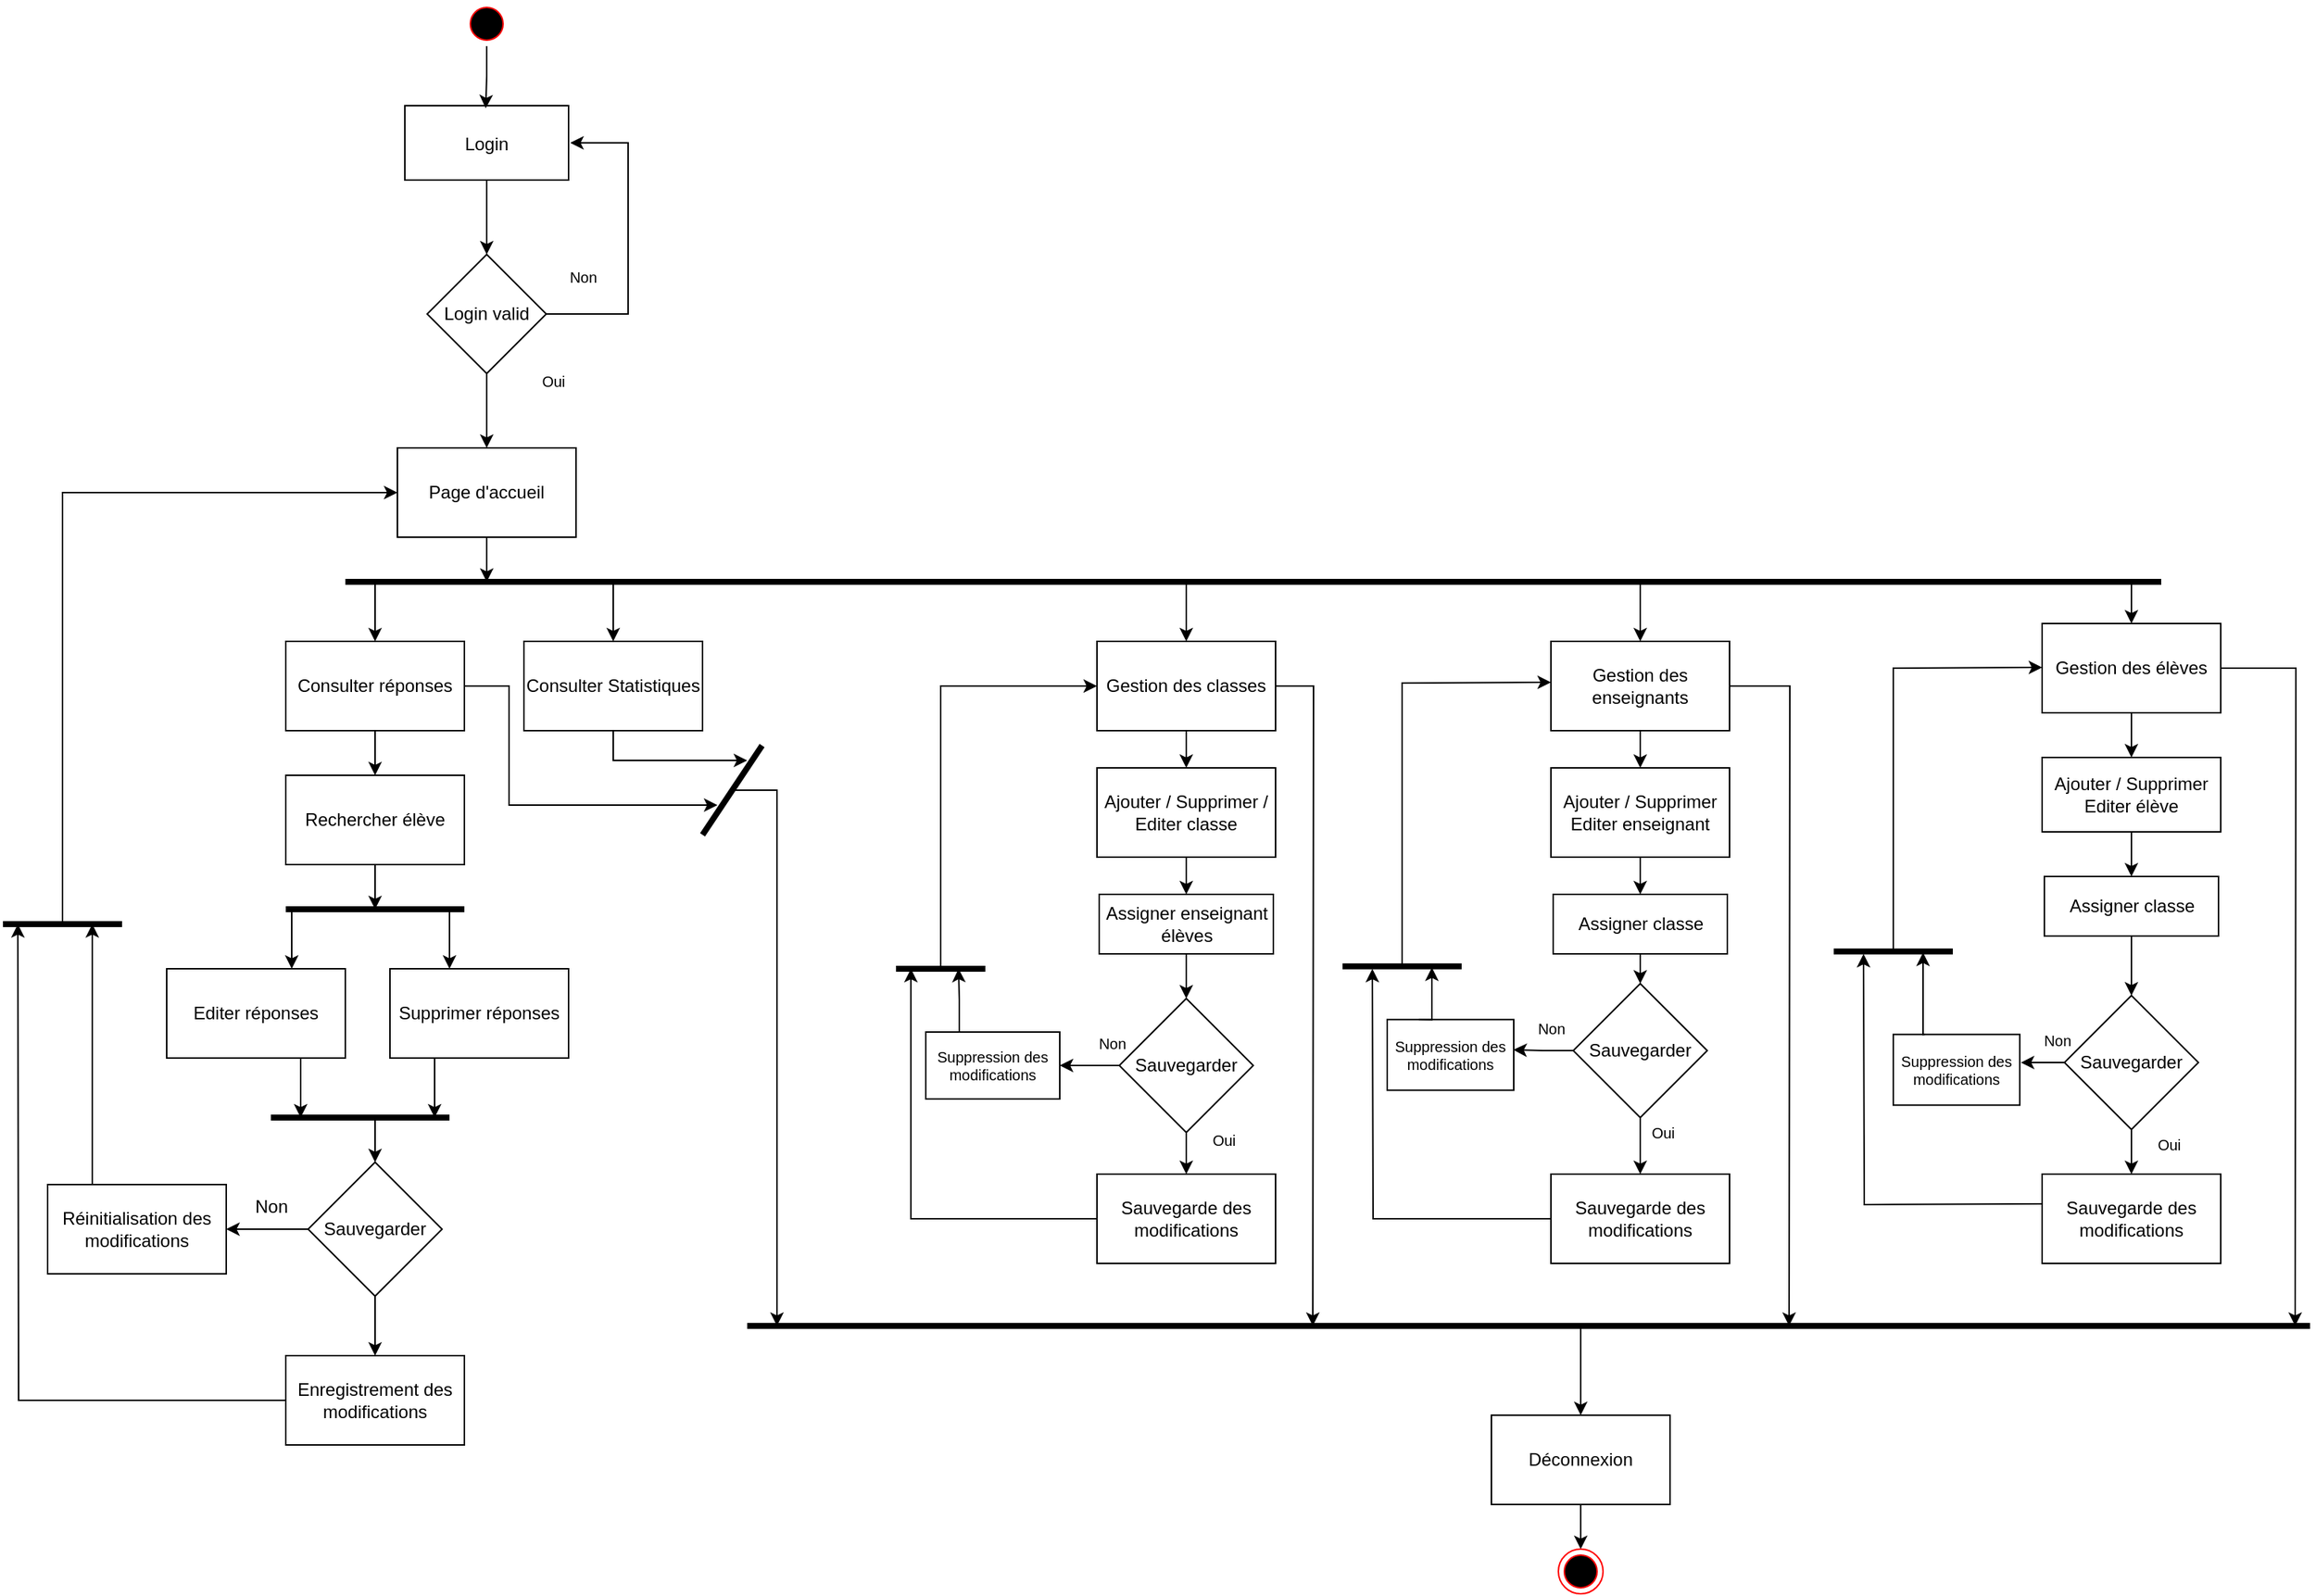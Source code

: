 <mxfile version="19.0.0" type="github">
  <diagram name="Page-1" id="e7e014a7-5840-1c2e-5031-d8a46d1fe8dd">
    <mxGraphModel dx="3820" dy="657" grid="1" gridSize="10" guides="1" tooltips="1" connect="1" arrows="1" fold="1" page="1" pageScale="1" pageWidth="1169" pageHeight="826" background="none" math="0" shadow="0">
      <root>
        <mxCell id="0" />
        <mxCell id="1" parent="0" />
        <mxCell id="5" value="" style="ellipse;shape=startState;fillColor=#000000;strokeColor=#ff0000;" parent="1" vertex="1">
          <mxGeometry x="420" y="1630" width="30" height="30" as="geometry" />
        </mxCell>
        <mxCell id="KSqhROhMekhIrwH0KYsW-9" style="edgeStyle=orthogonalEdgeStyle;rounded=0;orthogonalLoop=1;jettySize=auto;html=1;entryX=0.5;entryY=0;entryDx=0;entryDy=0;" edge="1" parent="1" source="MWQz74-mzpOBfi5y9opP-47" target="KSqhROhMekhIrwH0KYsW-7">
          <mxGeometry relative="1" as="geometry" />
        </mxCell>
        <mxCell id="MWQz74-mzpOBfi5y9opP-47" value="Login valid" style="rhombus;whiteSpace=wrap;html=1;fontColor=default;fillColor=none;" parent="1" vertex="1">
          <mxGeometry x="395" y="1800" width="80" height="80" as="geometry" />
        </mxCell>
        <mxCell id="MWQz74-mzpOBfi5y9opP-90" value="&lt;font style=&quot;font-size: 10px;&quot;&gt;Non&lt;/font&gt;" style="text;html=1;strokeColor=none;fillColor=none;align=center;verticalAlign=middle;whiteSpace=wrap;rounded=0;fontColor=default;" parent="1" vertex="1">
          <mxGeometry x="470" y="1800" width="60" height="30" as="geometry" />
        </mxCell>
        <mxCell id="MWQz74-mzpOBfi5y9opP-97" value="&lt;font style=&quot;font-size: 10px;&quot;&gt;Oui&lt;/font&gt;&lt;span style=&quot;color: rgba(0, 0, 0, 0); font-family: monospace; font-size: 0px; text-align: start;&quot;&gt;%3CmxGraphModel%3E%3Croot%3E%3CmxCell%20id%3D%220%22%2F%3E%3CmxCell%20id%3D%221%22%20parent%3D%220%22%2F%3E%3CmxCell%20id%3D%222%22%20value%3D%22%26lt%3Bfont%20style%3D%26quot%3Bfont-size%3A%2010px%3B%26quot%3B%26gt%3BNon%26lt%3B%2Ffont%26gt%3B%22%20style%3D%22text%3Bhtml%3D1%3BstrokeColor%3Dnone%3BfillColor%3Dnone%3Balign%3Dcenter%3BverticalAlign%3Dmiddle%3BwhiteSpace%3Dwrap%3Brounded%3D0%3BfontColor%3Ddefault%3B%22%20vertex%3D%221%22%20parent%3D%221%22%3E%3CmxGeometry%20x%3D%22320%22%20y%3D%22960%22%20width%3D%2260%22%20height%3D%2230%22%20as%3D%22geometry%22%2F%3E%3C%2FmxCell%3E%3C%2Froot%3E%3C%2FmxGraphModel%3E&lt;/span&gt;" style="text;html=1;strokeColor=none;fillColor=none;align=center;verticalAlign=middle;whiteSpace=wrap;rounded=0;fontColor=default;" parent="1" vertex="1">
          <mxGeometry x="450" y="1870" width="60" height="30" as="geometry" />
        </mxCell>
        <mxCell id="aiCcN-2ICW_fQ1aedBpy-44" style="edgeStyle=orthogonalEdgeStyle;rounded=0;orthogonalLoop=1;jettySize=auto;html=1;strokeWidth=1;" parent="1" source="aiCcN-2ICW_fQ1aedBpy-7" edge="1">
          <mxGeometry relative="1" as="geometry">
            <mxPoint x="590" y="2170" as="targetPoint" />
            <Array as="points">
              <mxPoint x="450" y="2090" />
              <mxPoint x="450" y="2170" />
            </Array>
          </mxGeometry>
        </mxCell>
        <mxCell id="aiCcN-2ICW_fQ1aedBpy-7" value="Consulter réponses" style="rounded=0;whiteSpace=wrap;html=1;fillColor=none;" parent="1" vertex="1">
          <mxGeometry x="300" y="2060" width="120" height="60" as="geometry" />
        </mxCell>
        <mxCell id="aiCcN-2ICW_fQ1aedBpy-23" style="edgeStyle=orthogonalEdgeStyle;rounded=0;orthogonalLoop=1;jettySize=auto;html=1;strokeWidth=1;" parent="1" source="aiCcN-2ICW_fQ1aedBpy-9" edge="1">
          <mxGeometry relative="1" as="geometry">
            <mxPoint x="360" y="2240" as="targetPoint" />
          </mxGeometry>
        </mxCell>
        <mxCell id="aiCcN-2ICW_fQ1aedBpy-9" value="Rechercher élève" style="rounded=0;whiteSpace=wrap;html=1;fillColor=none;" parent="1" vertex="1">
          <mxGeometry x="300" y="2150" width="120" height="60" as="geometry" />
        </mxCell>
        <mxCell id="aiCcN-2ICW_fQ1aedBpy-12" value="" style="endArrow=none;html=1;rounded=0;strokeWidth=4;" parent="1" edge="1">
          <mxGeometry width="50" height="50" relative="1" as="geometry">
            <mxPoint x="340" y="2020" as="sourcePoint" />
            <mxPoint x="1560" y="2020" as="targetPoint" />
          </mxGeometry>
        </mxCell>
        <mxCell id="MWQz74-mzpOBfi5y9opP-52" style="edgeStyle=orthogonalEdgeStyle;rounded=0;orthogonalLoop=1;jettySize=auto;html=1;exitX=0.5;exitY=1;exitDx=0;exitDy=0;entryX=0.494;entryY=0.036;entryDx=0;entryDy=0;entryPerimeter=0;fontColor=default;" parent="1" source="5" target="7" edge="1">
          <mxGeometry relative="1" as="geometry" />
        </mxCell>
        <mxCell id="7" value="Login" style="fillColor=none;" parent="1" vertex="1">
          <mxGeometry x="380" y="1700" width="110" height="50" as="geometry" />
        </mxCell>
        <mxCell id="MWQz74-mzpOBfi5y9opP-49" style="edgeStyle=orthogonalEdgeStyle;rounded=0;orthogonalLoop=1;jettySize=auto;html=1;entryX=0.5;entryY=0;entryDx=0;entryDy=0;fontColor=default;" parent="1" source="7" target="MWQz74-mzpOBfi5y9opP-47" edge="1">
          <mxGeometry relative="1" as="geometry" />
        </mxCell>
        <mxCell id="MWQz74-mzpOBfi5y9opP-48" style="edgeStyle=orthogonalEdgeStyle;rounded=0;orthogonalLoop=1;jettySize=auto;html=1;fontColor=default;exitX=1;exitY=0.5;exitDx=0;exitDy=0;entryX=1.01;entryY=0.5;entryDx=0;entryDy=0;entryPerimeter=0;" parent="1" source="MWQz74-mzpOBfi5y9opP-47" target="7" edge="1">
          <mxGeometry relative="1" as="geometry">
            <mxPoint x="240" y="1690" as="targetPoint" />
            <Array as="points">
              <mxPoint x="530" y="1840" />
              <mxPoint x="530" y="1725" />
            </Array>
          </mxGeometry>
        </mxCell>
        <mxCell id="aiCcN-2ICW_fQ1aedBpy-25" style="edgeStyle=orthogonalEdgeStyle;rounded=0;orthogonalLoop=1;jettySize=auto;html=1;exitX=0.75;exitY=1;exitDx=0;exitDy=0;strokeWidth=1;" parent="1" source="aiCcN-2ICW_fQ1aedBpy-13" edge="1">
          <mxGeometry relative="1" as="geometry">
            <mxPoint x="310" y="2380" as="targetPoint" />
          </mxGeometry>
        </mxCell>
        <mxCell id="aiCcN-2ICW_fQ1aedBpy-13" value="Editer réponses" style="rounded=0;whiteSpace=wrap;html=1;fillColor=none;" parent="1" vertex="1">
          <mxGeometry x="220" y="2280" width="120" height="60" as="geometry" />
        </mxCell>
        <mxCell id="aiCcN-2ICW_fQ1aedBpy-15" value="Consulter Statistiques" style="rounded=0;whiteSpace=wrap;html=1;fillColor=none;" parent="1" vertex="1">
          <mxGeometry x="460" y="2060" width="120" height="60" as="geometry" />
        </mxCell>
        <mxCell id="aiCcN-2ICW_fQ1aedBpy-16" value="" style="endArrow=classic;html=1;rounded=0;strokeWidth=1;entryX=0.5;entryY=0;entryDx=0;entryDy=0;" parent="1" target="aiCcN-2ICW_fQ1aedBpy-7" edge="1">
          <mxGeometry width="50" height="50" relative="1" as="geometry">
            <mxPoint x="360" y="2020" as="sourcePoint" />
            <mxPoint x="700" y="2070" as="targetPoint" />
          </mxGeometry>
        </mxCell>
        <mxCell id="aiCcN-2ICW_fQ1aedBpy-17" value="" style="endArrow=classic;html=1;rounded=0;strokeWidth=1;entryX=0.5;entryY=0;entryDx=0;entryDy=0;" parent="1" target="aiCcN-2ICW_fQ1aedBpy-15" edge="1">
          <mxGeometry width="50" height="50" relative="1" as="geometry">
            <mxPoint x="520" y="2020" as="sourcePoint" />
            <mxPoint x="370" y="2070" as="targetPoint" />
          </mxGeometry>
        </mxCell>
        <mxCell id="aiCcN-2ICW_fQ1aedBpy-18" value="" style="endArrow=none;html=1;rounded=0;strokeWidth=4;" parent="1" edge="1">
          <mxGeometry width="50" height="50" relative="1" as="geometry">
            <mxPoint x="300" y="2240" as="sourcePoint" />
            <mxPoint x="420" y="2240" as="targetPoint" />
          </mxGeometry>
        </mxCell>
        <mxCell id="aiCcN-2ICW_fQ1aedBpy-19" value="" style="endArrow=classic;html=1;rounded=0;strokeWidth=1;" parent="1" edge="1">
          <mxGeometry width="50" height="50" relative="1" as="geometry">
            <mxPoint x="410" y="2240" as="sourcePoint" />
            <mxPoint x="410" y="2280" as="targetPoint" />
          </mxGeometry>
        </mxCell>
        <mxCell id="aiCcN-2ICW_fQ1aedBpy-20" value="" style="endArrow=classic;html=1;rounded=0;strokeWidth=1;" parent="1" edge="1">
          <mxGeometry width="50" height="50" relative="1" as="geometry">
            <mxPoint x="304" y="2240" as="sourcePoint" />
            <mxPoint x="304" y="2280" as="targetPoint" />
          </mxGeometry>
        </mxCell>
        <mxCell id="aiCcN-2ICW_fQ1aedBpy-21" value="" style="endArrow=classic;html=1;rounded=0;strokeWidth=1;exitX=0.5;exitY=1;exitDx=0;exitDy=0;" parent="1" source="aiCcN-2ICW_fQ1aedBpy-7" edge="1">
          <mxGeometry width="50" height="50" relative="1" as="geometry">
            <mxPoint x="650" y="2200" as="sourcePoint" />
            <mxPoint x="360" y="2150" as="targetPoint" />
          </mxGeometry>
        </mxCell>
        <mxCell id="aiCcN-2ICW_fQ1aedBpy-26" style="edgeStyle=orthogonalEdgeStyle;rounded=0;orthogonalLoop=1;jettySize=auto;html=1;exitX=0.25;exitY=1;exitDx=0;exitDy=0;strokeWidth=1;" parent="1" source="aiCcN-2ICW_fQ1aedBpy-22" edge="1">
          <mxGeometry relative="1" as="geometry">
            <mxPoint x="400" y="2380" as="targetPoint" />
          </mxGeometry>
        </mxCell>
        <mxCell id="aiCcN-2ICW_fQ1aedBpy-22" value="Supprimer réponses" style="rounded=0;whiteSpace=wrap;html=1;fillColor=none;" parent="1" vertex="1">
          <mxGeometry x="370" y="2280" width="120" height="60" as="geometry" />
        </mxCell>
        <mxCell id="aiCcN-2ICW_fQ1aedBpy-24" value="" style="endArrow=none;html=1;rounded=0;strokeWidth=4;" parent="1" edge="1">
          <mxGeometry width="50" height="50" relative="1" as="geometry">
            <mxPoint x="290" y="2380" as="sourcePoint" />
            <mxPoint x="410" y="2380" as="targetPoint" />
          </mxGeometry>
        </mxCell>
        <mxCell id="aiCcN-2ICW_fQ1aedBpy-36" style="edgeStyle=orthogonalEdgeStyle;rounded=0;orthogonalLoop=1;jettySize=auto;html=1;entryX=1;entryY=0.5;entryDx=0;entryDy=0;strokeWidth=1;" parent="1" source="aiCcN-2ICW_fQ1aedBpy-28" target="aiCcN-2ICW_fQ1aedBpy-35" edge="1">
          <mxGeometry relative="1" as="geometry" />
        </mxCell>
        <mxCell id="aiCcN-2ICW_fQ1aedBpy-39" value="" style="edgeStyle=orthogonalEdgeStyle;rounded=0;orthogonalLoop=1;jettySize=auto;html=1;strokeWidth=1;" parent="1" source="aiCcN-2ICW_fQ1aedBpy-28" target="aiCcN-2ICW_fQ1aedBpy-38" edge="1">
          <mxGeometry relative="1" as="geometry" />
        </mxCell>
        <mxCell id="aiCcN-2ICW_fQ1aedBpy-28" value="Sauvegarder" style="rhombus;whiteSpace=wrap;html=1;fillColor=none;" parent="1" vertex="1">
          <mxGeometry x="315" y="2410" width="90" height="90" as="geometry" />
        </mxCell>
        <mxCell id="aiCcN-2ICW_fQ1aedBpy-29" value="" style="endArrow=classic;html=1;rounded=0;strokeWidth=1;entryX=0.5;entryY=0;entryDx=0;entryDy=0;" parent="1" target="aiCcN-2ICW_fQ1aedBpy-28" edge="1">
          <mxGeometry width="50" height="50" relative="1" as="geometry">
            <mxPoint x="360" y="2380" as="sourcePoint" />
            <mxPoint x="700" y="2400" as="targetPoint" />
          </mxGeometry>
        </mxCell>
        <mxCell id="aiCcN-2ICW_fQ1aedBpy-33" value="Non" style="text;html=1;align=center;verticalAlign=middle;resizable=0;points=[];autosize=1;strokeColor=none;fillColor=none;" parent="1" vertex="1">
          <mxGeometry x="270" y="2430" width="40" height="20" as="geometry" />
        </mxCell>
        <mxCell id="aiCcN-2ICW_fQ1aedBpy-42" style="edgeStyle=orthogonalEdgeStyle;rounded=0;orthogonalLoop=1;jettySize=auto;html=1;exitX=0.25;exitY=0;exitDx=0;exitDy=0;strokeWidth=1;" parent="1" source="aiCcN-2ICW_fQ1aedBpy-35" edge="1">
          <mxGeometry relative="1" as="geometry">
            <mxPoint x="170" y="2250" as="targetPoint" />
          </mxGeometry>
        </mxCell>
        <mxCell id="aiCcN-2ICW_fQ1aedBpy-35" value="Réinitialisation des modifications" style="rounded=0;whiteSpace=wrap;html=1;fillColor=none;" parent="1" vertex="1">
          <mxGeometry x="140" y="2425" width="120" height="60" as="geometry" />
        </mxCell>
        <mxCell id="aiCcN-2ICW_fQ1aedBpy-40" style="edgeStyle=orthogonalEdgeStyle;rounded=0;orthogonalLoop=1;jettySize=auto;html=1;strokeWidth=1;" parent="1" source="aiCcN-2ICW_fQ1aedBpy-38" edge="1">
          <mxGeometry relative="1" as="geometry">
            <mxPoint x="120" y="2250" as="targetPoint" />
          </mxGeometry>
        </mxCell>
        <mxCell id="aiCcN-2ICW_fQ1aedBpy-38" value="Enregistrement des modifications" style="whiteSpace=wrap;html=1;fillColor=none;strokeColor=rgb(0, 0, 0);fontColor=rgb(0, 0, 0);" parent="1" vertex="1">
          <mxGeometry x="300" y="2540" width="120" height="60" as="geometry" />
        </mxCell>
        <mxCell id="aiCcN-2ICW_fQ1aedBpy-41" value="" style="endArrow=none;html=1;rounded=0;strokeWidth=4;" parent="1" edge="1">
          <mxGeometry width="50" height="50" relative="1" as="geometry">
            <mxPoint x="110" y="2250" as="sourcePoint" />
            <mxPoint x="190" y="2250" as="targetPoint" />
          </mxGeometry>
        </mxCell>
        <mxCell id="aiCcN-2ICW_fQ1aedBpy-43" value="" style="endArrow=classic;html=1;rounded=0;strokeWidth=1;entryX=0;entryY=0.5;entryDx=0;entryDy=0;" parent="1" target="KSqhROhMekhIrwH0KYsW-7" edge="1">
          <mxGeometry width="50" height="50" relative="1" as="geometry">
            <mxPoint x="150" y="2250" as="sourcePoint" />
            <mxPoint x="700" y="2220" as="targetPoint" />
            <Array as="points">
              <mxPoint x="150" y="1960" />
            </Array>
          </mxGeometry>
        </mxCell>
        <mxCell id="aiCcN-2ICW_fQ1aedBpy-46" value="" style="endArrow=classic;html=1;rounded=0;strokeWidth=1;exitX=0.5;exitY=1;exitDx=0;exitDy=0;" parent="1" source="aiCcN-2ICW_fQ1aedBpy-15" edge="1">
          <mxGeometry width="50" height="50" relative="1" as="geometry">
            <mxPoint x="460" y="2140" as="sourcePoint" />
            <mxPoint x="610" y="2140" as="targetPoint" />
            <Array as="points">
              <mxPoint x="520" y="2140" />
            </Array>
          </mxGeometry>
        </mxCell>
        <mxCell id="aiCcN-2ICW_fQ1aedBpy-47" value="" style="endArrow=none;html=1;rounded=0;strokeWidth=4;" parent="1" edge="1">
          <mxGeometry width="50" height="50" relative="1" as="geometry">
            <mxPoint x="580" y="2190" as="sourcePoint" />
            <mxPoint x="620" y="2130" as="targetPoint" />
          </mxGeometry>
        </mxCell>
        <mxCell id="KSqhROhMekhIrwH0KYsW-96" style="edgeStyle=orthogonalEdgeStyle;rounded=0;orthogonalLoop=1;jettySize=auto;html=1;entryX=0.5;entryY=0;entryDx=0;entryDy=0;fontSize=10;" edge="1" parent="1" source="aiCcN-2ICW_fQ1aedBpy-48" target="aiCcN-2ICW_fQ1aedBpy-51">
          <mxGeometry relative="1" as="geometry" />
        </mxCell>
        <mxCell id="aiCcN-2ICW_fQ1aedBpy-48" value="Déconnexion" style="rounded=0;whiteSpace=wrap;html=1;fillColor=none;" parent="1" vertex="1">
          <mxGeometry x="1110" y="2580" width="120" height="60" as="geometry" />
        </mxCell>
        <mxCell id="aiCcN-2ICW_fQ1aedBpy-49" value="" style="endArrow=classic;html=1;rounded=0;strokeWidth=1;" parent="1" edge="1">
          <mxGeometry width="50" height="50" relative="1" as="geometry">
            <mxPoint x="600" y="2160" as="sourcePoint" />
            <mxPoint x="630" y="2520" as="targetPoint" />
            <Array as="points">
              <mxPoint x="630" y="2160" />
            </Array>
          </mxGeometry>
        </mxCell>
        <mxCell id="aiCcN-2ICW_fQ1aedBpy-51" value="" style="ellipse;html=1;shape=endState;fillColor=#000000;strokeColor=#ff0000;" parent="1" vertex="1">
          <mxGeometry x="1155" y="2670" width="30" height="30" as="geometry" />
        </mxCell>
        <mxCell id="KSqhROhMekhIrwH0KYsW-8" style="edgeStyle=orthogonalEdgeStyle;rounded=0;orthogonalLoop=1;jettySize=auto;html=1;" edge="1" parent="1" source="KSqhROhMekhIrwH0KYsW-7">
          <mxGeometry relative="1" as="geometry">
            <mxPoint x="435" y="2020" as="targetPoint" />
          </mxGeometry>
        </mxCell>
        <mxCell id="KSqhROhMekhIrwH0KYsW-7" value="Page d&#39;accueil" style="rounded=0;whiteSpace=wrap;html=1;fillColor=none;" vertex="1" parent="1">
          <mxGeometry x="375" y="1930" width="120" height="60" as="geometry" />
        </mxCell>
        <mxCell id="KSqhROhMekhIrwH0KYsW-14" value="" style="edgeStyle=orthogonalEdgeStyle;rounded=0;orthogonalLoop=1;jettySize=auto;html=1;" edge="1" parent="1" source="KSqhROhMekhIrwH0KYsW-10" target="KSqhROhMekhIrwH0KYsW-13">
          <mxGeometry relative="1" as="geometry" />
        </mxCell>
        <mxCell id="KSqhROhMekhIrwH0KYsW-93" style="edgeStyle=orthogonalEdgeStyle;rounded=0;orthogonalLoop=1;jettySize=auto;html=1;fontSize=10;" edge="1" parent="1" source="KSqhROhMekhIrwH0KYsW-10">
          <mxGeometry relative="1" as="geometry">
            <mxPoint x="990" y="2520" as="targetPoint" />
          </mxGeometry>
        </mxCell>
        <mxCell id="KSqhROhMekhIrwH0KYsW-10" value="Gestion des classes" style="rounded=0;whiteSpace=wrap;html=1;fillColor=none;" vertex="1" parent="1">
          <mxGeometry x="845" y="2060" width="120" height="60" as="geometry" />
        </mxCell>
        <mxCell id="KSqhROhMekhIrwH0KYsW-19" value="" style="edgeStyle=orthogonalEdgeStyle;rounded=0;orthogonalLoop=1;jettySize=auto;html=1;" edge="1" parent="1" source="KSqhROhMekhIrwH0KYsW-11" target="KSqhROhMekhIrwH0KYsW-18">
          <mxGeometry relative="1" as="geometry" />
        </mxCell>
        <mxCell id="KSqhROhMekhIrwH0KYsW-94" style="edgeStyle=orthogonalEdgeStyle;rounded=0;orthogonalLoop=1;jettySize=auto;html=1;fontSize=10;" edge="1" parent="1" source="KSqhROhMekhIrwH0KYsW-11">
          <mxGeometry relative="1" as="geometry">
            <mxPoint x="1310" y="2520" as="targetPoint" />
          </mxGeometry>
        </mxCell>
        <mxCell id="KSqhROhMekhIrwH0KYsW-11" value="Gestion des enseignants" style="rounded=0;whiteSpace=wrap;html=1;fillColor=none;" vertex="1" parent="1">
          <mxGeometry x="1150" y="2060" width="120" height="60" as="geometry" />
        </mxCell>
        <mxCell id="KSqhROhMekhIrwH0KYsW-21" value="" style="edgeStyle=orthogonalEdgeStyle;rounded=0;orthogonalLoop=1;jettySize=auto;html=1;" edge="1" parent="1" source="KSqhROhMekhIrwH0KYsW-12" target="KSqhROhMekhIrwH0KYsW-20">
          <mxGeometry relative="1" as="geometry" />
        </mxCell>
        <mxCell id="KSqhROhMekhIrwH0KYsW-95" style="edgeStyle=orthogonalEdgeStyle;rounded=0;orthogonalLoop=1;jettySize=auto;html=1;fontSize=10;" edge="1" parent="1" source="KSqhROhMekhIrwH0KYsW-12">
          <mxGeometry relative="1" as="geometry">
            <mxPoint x="1650" y="2520" as="targetPoint" />
          </mxGeometry>
        </mxCell>
        <mxCell id="KSqhROhMekhIrwH0KYsW-12" value="Gestion des élèves" style="rounded=0;whiteSpace=wrap;html=1;fillColor=none;" vertex="1" parent="1">
          <mxGeometry x="1480" y="2048" width="120" height="60" as="geometry" />
        </mxCell>
        <mxCell id="KSqhROhMekhIrwH0KYsW-81" style="edgeStyle=orthogonalEdgeStyle;rounded=0;orthogonalLoop=1;jettySize=auto;html=1;exitX=0.5;exitY=1;exitDx=0;exitDy=0;entryX=0.5;entryY=0;entryDx=0;entryDy=0;fontSize=10;" edge="1" parent="1" source="KSqhROhMekhIrwH0KYsW-13" target="KSqhROhMekhIrwH0KYsW-80">
          <mxGeometry relative="1" as="geometry" />
        </mxCell>
        <mxCell id="KSqhROhMekhIrwH0KYsW-13" value="Ajouter / Supprimer / Editer classe" style="whiteSpace=wrap;html=1;fillColor=none;strokeColor=rgb(0, 0, 0);fontColor=rgb(0, 0, 0);rounded=0;" vertex="1" parent="1">
          <mxGeometry x="845" y="2145" width="120" height="60" as="geometry" />
        </mxCell>
        <mxCell id="KSqhROhMekhIrwH0KYsW-34" value="" style="edgeStyle=orthogonalEdgeStyle;rounded=0;orthogonalLoop=1;jettySize=auto;html=1;" edge="1" parent="1" source="KSqhROhMekhIrwH0KYsW-15" target="KSqhROhMekhIrwH0KYsW-33">
          <mxGeometry relative="1" as="geometry" />
        </mxCell>
        <mxCell id="KSqhROhMekhIrwH0KYsW-56" style="edgeStyle=orthogonalEdgeStyle;rounded=0;orthogonalLoop=1;jettySize=auto;html=1;entryX=1;entryY=0.5;entryDx=0;entryDy=0;fontSize=10;" edge="1" parent="1" source="KSqhROhMekhIrwH0KYsW-15" target="KSqhROhMekhIrwH0KYsW-55">
          <mxGeometry relative="1" as="geometry" />
        </mxCell>
        <mxCell id="KSqhROhMekhIrwH0KYsW-15" value="Sauvegarder" style="rhombus;whiteSpace=wrap;html=1;fillColor=none;" vertex="1" parent="1">
          <mxGeometry x="860" y="2300" width="90" height="90" as="geometry" />
        </mxCell>
        <mxCell id="KSqhROhMekhIrwH0KYsW-78" style="edgeStyle=orthogonalEdgeStyle;rounded=0;orthogonalLoop=1;jettySize=auto;html=1;entryX=0.5;entryY=0;entryDx=0;entryDy=0;fontSize=10;" edge="1" parent="1" source="KSqhROhMekhIrwH0KYsW-18" target="KSqhROhMekhIrwH0KYsW-77">
          <mxGeometry relative="1" as="geometry" />
        </mxCell>
        <mxCell id="KSqhROhMekhIrwH0KYsW-18" value="Ajouter / Supprimer Editer enseignant" style="whiteSpace=wrap;html=1;fillColor=none;strokeColor=rgb(0, 0, 0);fontColor=rgb(0, 0, 0);rounded=0;" vertex="1" parent="1">
          <mxGeometry x="1150" y="2145" width="120" height="60" as="geometry" />
        </mxCell>
        <mxCell id="KSqhROhMekhIrwH0KYsW-75" style="edgeStyle=orthogonalEdgeStyle;rounded=0;orthogonalLoop=1;jettySize=auto;html=1;entryX=0.5;entryY=0;entryDx=0;entryDy=0;fontSize=10;" edge="1" parent="1" source="KSqhROhMekhIrwH0KYsW-20" target="KSqhROhMekhIrwH0KYsW-73">
          <mxGeometry relative="1" as="geometry" />
        </mxCell>
        <mxCell id="KSqhROhMekhIrwH0KYsW-20" value="Ajouter / Supprimer Editer élève" style="whiteSpace=wrap;html=1;fillColor=none;strokeColor=rgb(0, 0, 0);fontColor=rgb(0, 0, 0);rounded=0;" vertex="1" parent="1">
          <mxGeometry x="1480" y="2138" width="120" height="50" as="geometry" />
        </mxCell>
        <mxCell id="KSqhROhMekhIrwH0KYsW-36" value="" style="edgeStyle=orthogonalEdgeStyle;rounded=0;orthogonalLoop=1;jettySize=auto;html=1;" edge="1" parent="1" source="KSqhROhMekhIrwH0KYsW-28" target="KSqhROhMekhIrwH0KYsW-35">
          <mxGeometry relative="1" as="geometry" />
        </mxCell>
        <mxCell id="KSqhROhMekhIrwH0KYsW-66" style="edgeStyle=orthogonalEdgeStyle;rounded=0;orthogonalLoop=1;jettySize=auto;html=1;entryX=0.997;entryY=0.428;entryDx=0;entryDy=0;fontSize=10;entryPerimeter=0;" edge="1" parent="1" source="KSqhROhMekhIrwH0KYsW-28" target="KSqhROhMekhIrwH0KYsW-62">
          <mxGeometry relative="1" as="geometry" />
        </mxCell>
        <mxCell id="KSqhROhMekhIrwH0KYsW-28" value="Sauvegarder" style="rhombus;whiteSpace=wrap;html=1;fillColor=none;" vertex="1" parent="1">
          <mxGeometry x="1165" y="2290" width="90" height="90" as="geometry" />
        </mxCell>
        <mxCell id="KSqhROhMekhIrwH0KYsW-38" style="edgeStyle=orthogonalEdgeStyle;rounded=0;orthogonalLoop=1;jettySize=auto;html=1;entryX=0.5;entryY=0;entryDx=0;entryDy=0;" edge="1" parent="1" source="KSqhROhMekhIrwH0KYsW-29" target="KSqhROhMekhIrwH0KYsW-37">
          <mxGeometry relative="1" as="geometry" />
        </mxCell>
        <mxCell id="KSqhROhMekhIrwH0KYsW-72" style="edgeStyle=orthogonalEdgeStyle;rounded=0;orthogonalLoop=1;jettySize=auto;html=1;entryX=1.008;entryY=0.398;entryDx=0;entryDy=0;entryPerimeter=0;fontSize=10;" edge="1" parent="1" source="KSqhROhMekhIrwH0KYsW-29" target="KSqhROhMekhIrwH0KYsW-69">
          <mxGeometry relative="1" as="geometry" />
        </mxCell>
        <mxCell id="KSqhROhMekhIrwH0KYsW-29" value="Sauvegarder" style="rhombus;whiteSpace=wrap;html=1;fillColor=none;" vertex="1" parent="1">
          <mxGeometry x="1495" y="2298" width="90" height="90" as="geometry" />
        </mxCell>
        <mxCell id="KSqhROhMekhIrwH0KYsW-57" style="edgeStyle=orthogonalEdgeStyle;rounded=0;orthogonalLoop=1;jettySize=auto;html=1;fontSize=10;" edge="1" parent="1" source="KSqhROhMekhIrwH0KYsW-33">
          <mxGeometry relative="1" as="geometry">
            <mxPoint x="720" y="2280" as="targetPoint" />
            <Array as="points">
              <mxPoint x="720" y="2448" />
            </Array>
          </mxGeometry>
        </mxCell>
        <mxCell id="KSqhROhMekhIrwH0KYsW-33" value="Sauvegarde des modifications" style="whiteSpace=wrap;html=1;fillColor=none;strokeColor=rgb(0, 0, 0);fontColor=rgb(0, 0, 0);" vertex="1" parent="1">
          <mxGeometry x="845" y="2418" width="120" height="60" as="geometry" />
        </mxCell>
        <mxCell id="KSqhROhMekhIrwH0KYsW-65" style="edgeStyle=orthogonalEdgeStyle;rounded=0;orthogonalLoop=1;jettySize=auto;html=1;fontSize=10;" edge="1" parent="1" source="KSqhROhMekhIrwH0KYsW-35">
          <mxGeometry relative="1" as="geometry">
            <mxPoint x="1030" y="2280" as="targetPoint" />
          </mxGeometry>
        </mxCell>
        <mxCell id="KSqhROhMekhIrwH0KYsW-35" value="Sauvegarde des modifications" style="whiteSpace=wrap;html=1;fillColor=none;strokeColor=rgb(0, 0, 0);fontColor=rgb(0, 0, 0);" vertex="1" parent="1">
          <mxGeometry x="1150" y="2418" width="120" height="60" as="geometry" />
        </mxCell>
        <mxCell id="KSqhROhMekhIrwH0KYsW-37" value="Sauvegarde des modifications" style="whiteSpace=wrap;html=1;fillColor=none;strokeColor=rgb(0, 0, 0);fontColor=rgb(0, 0, 0);" vertex="1" parent="1">
          <mxGeometry x="1480" y="2418" width="120" height="60" as="geometry" />
        </mxCell>
        <mxCell id="KSqhROhMekhIrwH0KYsW-42" value="&lt;font style=&quot;font-size: 10px;&quot;&gt;Non&lt;/font&gt;" style="text;html=1;align=center;verticalAlign=middle;resizable=0;points=[];autosize=1;strokeColor=none;fillColor=none;" vertex="1" parent="1">
          <mxGeometry x="840" y="2320" width="30" height="20" as="geometry" />
        </mxCell>
        <mxCell id="KSqhROhMekhIrwH0KYsW-43" value="&lt;font style=&quot;font-size: 10px;&quot;&gt;Non&lt;/font&gt;" style="text;html=1;align=center;verticalAlign=middle;resizable=0;points=[];autosize=1;strokeColor=none;fillColor=none;" vertex="1" parent="1">
          <mxGeometry x="1135" y="2310" width="30" height="20" as="geometry" />
        </mxCell>
        <mxCell id="KSqhROhMekhIrwH0KYsW-44" value="&lt;font style=&quot;font-size: 10px;&quot;&gt;Non&lt;/font&gt;" style="text;html=1;align=center;verticalAlign=middle;resizable=0;points=[];autosize=1;strokeColor=none;fillColor=none;" vertex="1" parent="1">
          <mxGeometry x="1475" y="2318" width="30" height="20" as="geometry" />
        </mxCell>
        <mxCell id="KSqhROhMekhIrwH0KYsW-45" value="&lt;font style=&quot;font-size: 10px;&quot;&gt;Oui&lt;/font&gt;" style="text;html=1;align=center;verticalAlign=middle;resizable=0;points=[];autosize=1;strokeColor=none;fillColor=none;" vertex="1" parent="1">
          <mxGeometry x="915" y="2385" width="30" height="20" as="geometry" />
        </mxCell>
        <mxCell id="KSqhROhMekhIrwH0KYsW-46" value="&lt;font style=&quot;font-size: 10px;&quot;&gt;Oui&lt;/font&gt;" style="text;html=1;align=center;verticalAlign=middle;resizable=0;points=[];autosize=1;strokeColor=none;fillColor=none;" vertex="1" parent="1">
          <mxGeometry x="1210" y="2380" width="30" height="20" as="geometry" />
        </mxCell>
        <mxCell id="KSqhROhMekhIrwH0KYsW-47" value="&lt;font style=&quot;font-size: 10px;&quot;&gt;Oui&lt;/font&gt;" style="text;html=1;align=center;verticalAlign=middle;resizable=0;points=[];autosize=1;strokeColor=none;fillColor=none;" vertex="1" parent="1">
          <mxGeometry x="1550" y="2388" width="30" height="20" as="geometry" />
        </mxCell>
        <mxCell id="KSqhROhMekhIrwH0KYsW-58" style="edgeStyle=orthogonalEdgeStyle;rounded=0;orthogonalLoop=1;jettySize=auto;html=1;exitX=0.25;exitY=0;exitDx=0;exitDy=0;fontSize=10;" edge="1" parent="1" source="KSqhROhMekhIrwH0KYsW-55">
          <mxGeometry relative="1" as="geometry">
            <mxPoint x="752" y="2280" as="targetPoint" />
            <Array as="points">
              <mxPoint x="752" y="2301" />
              <mxPoint x="752" y="2280" />
            </Array>
          </mxGeometry>
        </mxCell>
        <mxCell id="KSqhROhMekhIrwH0KYsW-55" value="Suppression des modifications" style="rounded=0;whiteSpace=wrap;html=1;fontSize=10;fillColor=none;" vertex="1" parent="1">
          <mxGeometry x="730" y="2322.5" width="90" height="45" as="geometry" />
        </mxCell>
        <mxCell id="KSqhROhMekhIrwH0KYsW-59" value="" style="endArrow=none;html=1;rounded=0;strokeWidth=4;" edge="1" parent="1">
          <mxGeometry width="50" height="50" relative="1" as="geometry">
            <mxPoint x="710" y="2280" as="sourcePoint" />
            <mxPoint x="770" y="2280" as="targetPoint" />
          </mxGeometry>
        </mxCell>
        <mxCell id="KSqhROhMekhIrwH0KYsW-60" value="" style="endArrow=classic;html=1;rounded=0;fontSize=10;entryX=0;entryY=0.5;entryDx=0;entryDy=0;" edge="1" parent="1" target="KSqhROhMekhIrwH0KYsW-10">
          <mxGeometry width="50" height="50" relative="1" as="geometry">
            <mxPoint x="740" y="2280" as="sourcePoint" />
            <mxPoint x="630" y="2170" as="targetPoint" />
            <Array as="points">
              <mxPoint x="740" y="2090" />
            </Array>
          </mxGeometry>
        </mxCell>
        <mxCell id="KSqhROhMekhIrwH0KYsW-61" style="edgeStyle=orthogonalEdgeStyle;rounded=0;orthogonalLoop=1;jettySize=auto;html=1;exitX=0.25;exitY=0;exitDx=0;exitDy=0;fontSize=10;" edge="1" parent="1" source="KSqhROhMekhIrwH0KYsW-62">
          <mxGeometry relative="1" as="geometry">
            <mxPoint x="1070" y="2279.15" as="targetPoint" />
          </mxGeometry>
        </mxCell>
        <mxCell id="KSqhROhMekhIrwH0KYsW-62" value="Suppression des modifications" style="rounded=0;whiteSpace=wrap;html=1;fontSize=10;fillColor=none;" vertex="1" parent="1">
          <mxGeometry x="1040" y="2314.15" width="85" height="47.5" as="geometry" />
        </mxCell>
        <mxCell id="KSqhROhMekhIrwH0KYsW-63" value="" style="endArrow=none;html=1;rounded=0;strokeWidth=4;" edge="1" parent="1">
          <mxGeometry width="50" height="50" relative="1" as="geometry">
            <mxPoint x="1010" y="2278.35" as="sourcePoint" />
            <mxPoint x="1090" y="2278.35" as="targetPoint" />
          </mxGeometry>
        </mxCell>
        <mxCell id="KSqhROhMekhIrwH0KYsW-64" value="" style="endArrow=classic;html=1;rounded=0;fontSize=10;entryX=0;entryY=0.5;entryDx=0;entryDy=0;" edge="1" parent="1">
          <mxGeometry width="50" height="50" relative="1" as="geometry">
            <mxPoint x="1050" y="2280" as="sourcePoint" />
            <mxPoint x="1150" y="2087.5" as="targetPoint" />
            <Array as="points">
              <mxPoint x="1050" y="2088" />
            </Array>
          </mxGeometry>
        </mxCell>
        <mxCell id="KSqhROhMekhIrwH0KYsW-67" style="edgeStyle=orthogonalEdgeStyle;rounded=0;orthogonalLoop=1;jettySize=auto;html=1;fontSize=10;" edge="1" parent="1">
          <mxGeometry relative="1" as="geometry">
            <mxPoint x="1360" y="2270" as="targetPoint" />
            <mxPoint x="1480" y="2438" as="sourcePoint" />
          </mxGeometry>
        </mxCell>
        <mxCell id="KSqhROhMekhIrwH0KYsW-68" style="edgeStyle=orthogonalEdgeStyle;rounded=0;orthogonalLoop=1;jettySize=auto;html=1;exitX=0.25;exitY=0;exitDx=0;exitDy=0;fontSize=10;" edge="1" parent="1" source="KSqhROhMekhIrwH0KYsW-69">
          <mxGeometry relative="1" as="geometry">
            <mxPoint x="1400" y="2269.15" as="targetPoint" />
            <Array as="points">
              <mxPoint x="1400" y="2324" />
            </Array>
          </mxGeometry>
        </mxCell>
        <mxCell id="KSqhROhMekhIrwH0KYsW-69" value="Suppression des modifications" style="rounded=0;whiteSpace=wrap;html=1;fontSize=10;fillColor=none;" vertex="1" parent="1">
          <mxGeometry x="1380" y="2324.15" width="85" height="47.5" as="geometry" />
        </mxCell>
        <mxCell id="KSqhROhMekhIrwH0KYsW-70" value="" style="endArrow=none;html=1;rounded=0;strokeWidth=4;" edge="1" parent="1">
          <mxGeometry width="50" height="50" relative="1" as="geometry">
            <mxPoint x="1340" y="2268.35" as="sourcePoint" />
            <mxPoint x="1420" y="2268.35" as="targetPoint" />
          </mxGeometry>
        </mxCell>
        <mxCell id="KSqhROhMekhIrwH0KYsW-71" value="" style="endArrow=classic;html=1;rounded=0;fontSize=10;entryX=0;entryY=0.5;entryDx=0;entryDy=0;" edge="1" parent="1">
          <mxGeometry width="50" height="50" relative="1" as="geometry">
            <mxPoint x="1380" y="2270" as="sourcePoint" />
            <mxPoint x="1480" y="2077.5" as="targetPoint" />
            <Array as="points">
              <mxPoint x="1380" y="2078" />
            </Array>
          </mxGeometry>
        </mxCell>
        <mxCell id="KSqhROhMekhIrwH0KYsW-76" style="edgeStyle=orthogonalEdgeStyle;rounded=0;orthogonalLoop=1;jettySize=auto;html=1;entryX=0.5;entryY=0;entryDx=0;entryDy=0;fontSize=10;" edge="1" parent="1" source="KSqhROhMekhIrwH0KYsW-73" target="KSqhROhMekhIrwH0KYsW-29">
          <mxGeometry relative="1" as="geometry" />
        </mxCell>
        <mxCell id="KSqhROhMekhIrwH0KYsW-73" value="Assigner classe" style="rounded=0;whiteSpace=wrap;html=1;fontSize=12;fillColor=none;" vertex="1" parent="1">
          <mxGeometry x="1481.5" y="2218" width="117" height="40" as="geometry" />
        </mxCell>
        <mxCell id="KSqhROhMekhIrwH0KYsW-79" style="edgeStyle=orthogonalEdgeStyle;rounded=0;orthogonalLoop=1;jettySize=auto;html=1;exitX=0.5;exitY=1;exitDx=0;exitDy=0;entryX=0.5;entryY=0;entryDx=0;entryDy=0;fontSize=10;" edge="1" parent="1" source="KSqhROhMekhIrwH0KYsW-77" target="KSqhROhMekhIrwH0KYsW-28">
          <mxGeometry relative="1" as="geometry" />
        </mxCell>
        <mxCell id="KSqhROhMekhIrwH0KYsW-77" value="Assigner classe" style="rounded=0;whiteSpace=wrap;html=1;fontSize=12;fillColor=none;" vertex="1" parent="1">
          <mxGeometry x="1151.5" y="2230" width="117" height="40" as="geometry" />
        </mxCell>
        <mxCell id="KSqhROhMekhIrwH0KYsW-82" style="edgeStyle=orthogonalEdgeStyle;rounded=0;orthogonalLoop=1;jettySize=auto;html=1;entryX=0.5;entryY=0;entryDx=0;entryDy=0;fontSize=10;" edge="1" parent="1" source="KSqhROhMekhIrwH0KYsW-80" target="KSqhROhMekhIrwH0KYsW-15">
          <mxGeometry relative="1" as="geometry" />
        </mxCell>
        <mxCell id="KSqhROhMekhIrwH0KYsW-80" value="Assigner enseignant élèves" style="rounded=0;whiteSpace=wrap;html=1;fontSize=12;fillColor=none;" vertex="1" parent="1">
          <mxGeometry x="846.5" y="2230" width="117" height="40" as="geometry" />
        </mxCell>
        <mxCell id="KSqhROhMekhIrwH0KYsW-84" value="" style="endArrow=classic;html=1;rounded=0;fontSize=10;entryX=0.5;entryY=0;entryDx=0;entryDy=0;" edge="1" parent="1" target="KSqhROhMekhIrwH0KYsW-10">
          <mxGeometry width="50" height="50" relative="1" as="geometry">
            <mxPoint x="905" y="2020" as="sourcePoint" />
            <mxPoint x="1190" y="2090" as="targetPoint" />
          </mxGeometry>
        </mxCell>
        <mxCell id="KSqhROhMekhIrwH0KYsW-85" value="" style="endArrow=classic;html=1;rounded=0;fontSize=10;entryX=0.5;entryY=0;entryDx=0;entryDy=0;" edge="1" parent="1" target="KSqhROhMekhIrwH0KYsW-11">
          <mxGeometry width="50" height="50" relative="1" as="geometry">
            <mxPoint x="1210" y="2020" as="sourcePoint" />
            <mxPoint x="1210" y="2020" as="targetPoint" />
          </mxGeometry>
        </mxCell>
        <mxCell id="KSqhROhMekhIrwH0KYsW-86" value="" style="endArrow=classic;html=1;rounded=0;fontSize=10;entryX=0.5;entryY=0;entryDx=0;entryDy=0;" edge="1" parent="1" target="KSqhROhMekhIrwH0KYsW-12">
          <mxGeometry width="50" height="50" relative="1" as="geometry">
            <mxPoint x="1540" y="2020" as="sourcePoint" />
            <mxPoint x="1340" y="2110" as="targetPoint" />
          </mxGeometry>
        </mxCell>
        <mxCell id="KSqhROhMekhIrwH0KYsW-97" value="" style="endArrow=none;html=1;rounded=0;strokeWidth=4;" edge="1" parent="1">
          <mxGeometry width="50" height="50" relative="1" as="geometry">
            <mxPoint x="610" y="2520" as="sourcePoint" />
            <mxPoint x="1660" y="2520" as="targetPoint" />
          </mxGeometry>
        </mxCell>
        <mxCell id="KSqhROhMekhIrwH0KYsW-99" value="" style="endArrow=classic;html=1;rounded=0;fontSize=10;entryX=0.5;entryY=0;entryDx=0;entryDy=0;" edge="1" parent="1" target="aiCcN-2ICW_fQ1aedBpy-48">
          <mxGeometry width="50" height="50" relative="1" as="geometry">
            <mxPoint x="1170" y="2520" as="sourcePoint" />
            <mxPoint x="1130" y="2610" as="targetPoint" />
          </mxGeometry>
        </mxCell>
      </root>
    </mxGraphModel>
  </diagram>
</mxfile>
